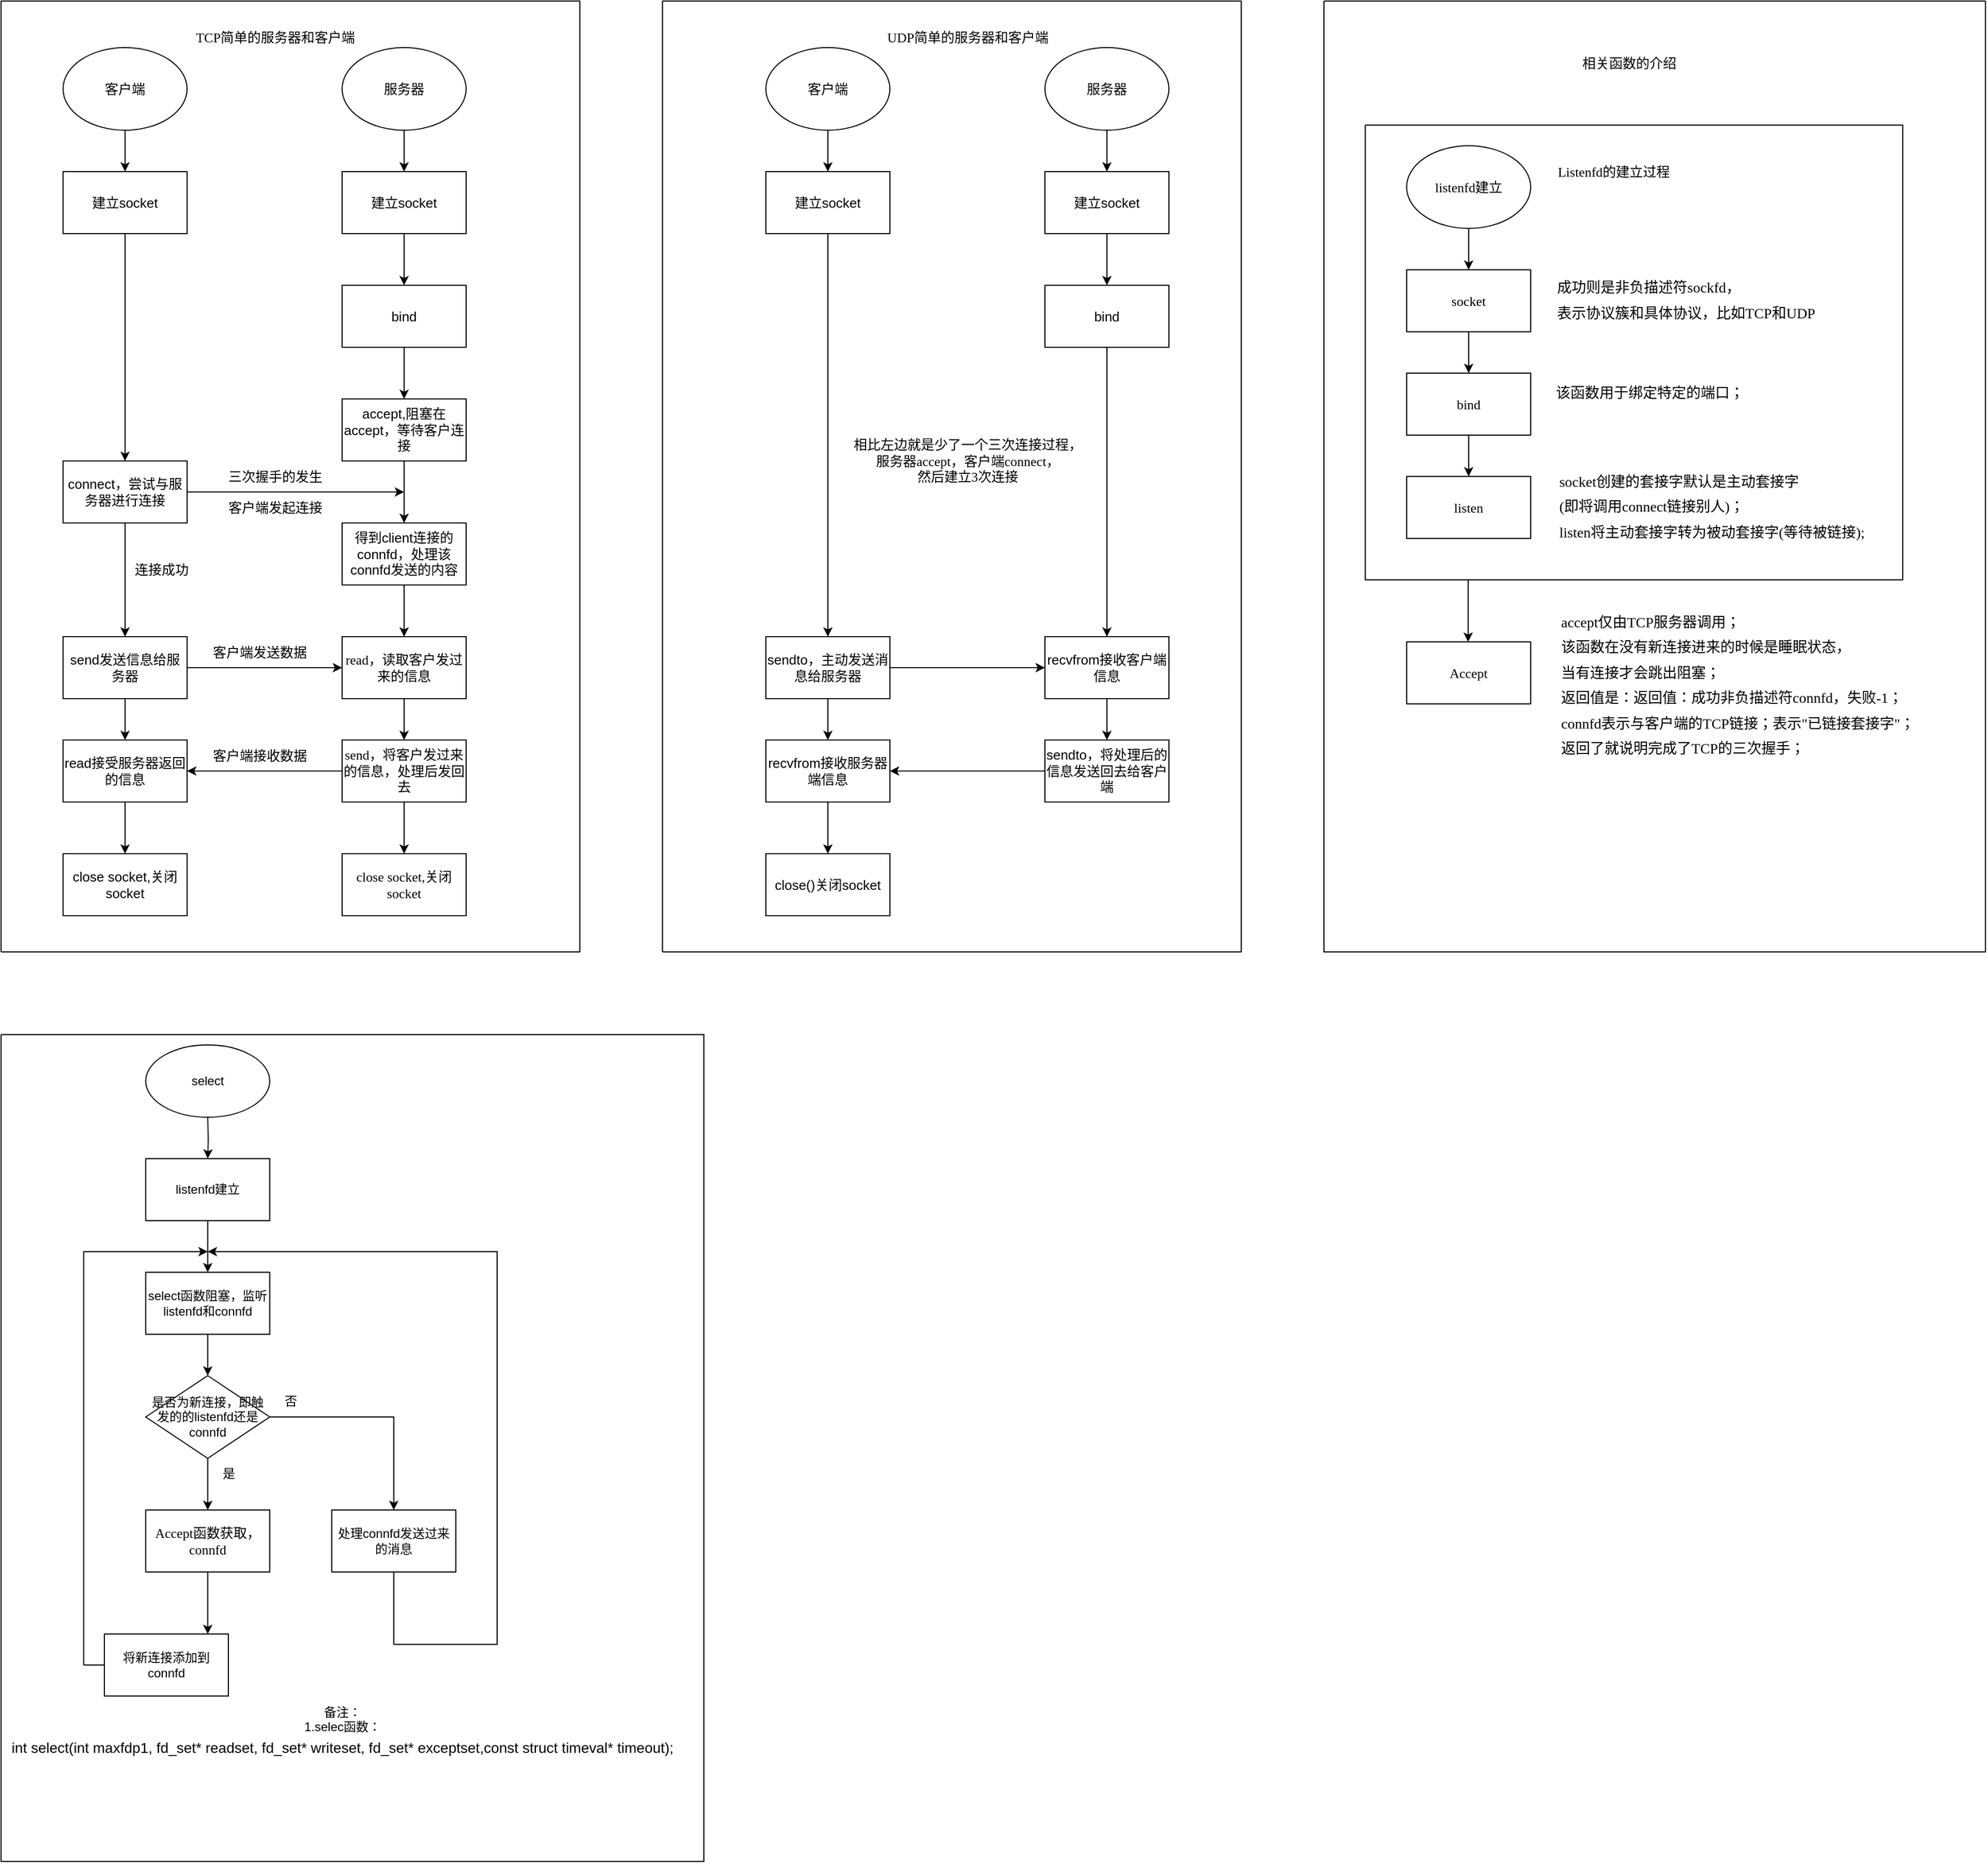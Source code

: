 <mxfile version="20.8.20" type="github">
  <diagram name="第 1 页" id="3tS3NE0jxbSOC0BookcE">
    <mxGraphModel dx="1434" dy="764" grid="1" gridSize="10" guides="1" tooltips="1" connect="1" arrows="1" fold="1" page="1" pageScale="1" pageWidth="2339" pageHeight="3300" math="0" shadow="0">
      <root>
        <mxCell id="0" />
        <mxCell id="1" parent="0" />
        <mxCell id="ZRNS-KBWd8ZVCZ68WGnK-3" value="" style="edgeStyle=orthogonalEdgeStyle;rounded=0;orthogonalLoop=1;jettySize=auto;html=1;fontSize=13;" parent="1" source="ZRNS-KBWd8ZVCZ68WGnK-1" target="ZRNS-KBWd8ZVCZ68WGnK-2" edge="1">
          <mxGeometry relative="1" as="geometry" />
        </mxCell>
        <mxCell id="ZRNS-KBWd8ZVCZ68WGnK-1" value="客户端" style="ellipse;whiteSpace=wrap;html=1;fontSize=13;" parent="1" vertex="1">
          <mxGeometry x="100" y="85" width="120" height="80" as="geometry" />
        </mxCell>
        <mxCell id="ZRNS-KBWd8ZVCZ68WGnK-5" value="" style="edgeStyle=orthogonalEdgeStyle;rounded=0;orthogonalLoop=1;jettySize=auto;html=1;fontSize=13;" parent="1" source="ZRNS-KBWd8ZVCZ68WGnK-2" target="ZRNS-KBWd8ZVCZ68WGnK-4" edge="1">
          <mxGeometry relative="1" as="geometry" />
        </mxCell>
        <mxCell id="ZRNS-KBWd8ZVCZ68WGnK-2" value="建立socket" style="whiteSpace=wrap;html=1;fontSize=13;" parent="1" vertex="1">
          <mxGeometry x="100" y="205" width="120" height="60" as="geometry" />
        </mxCell>
        <mxCell id="ZRNS-KBWd8ZVCZ68WGnK-7" value="" style="edgeStyle=orthogonalEdgeStyle;rounded=0;orthogonalLoop=1;jettySize=auto;html=1;fontSize=13;" parent="1" source="ZRNS-KBWd8ZVCZ68WGnK-4" target="ZRNS-KBWd8ZVCZ68WGnK-6" edge="1">
          <mxGeometry relative="1" as="geometry" />
        </mxCell>
        <mxCell id="ZRNS-KBWd8ZVCZ68WGnK-47" style="edgeStyle=orthogonalEdgeStyle;rounded=0;orthogonalLoop=1;jettySize=auto;html=1;fontFamily=Verdana;fontSize=13;" parent="1" source="ZRNS-KBWd8ZVCZ68WGnK-4" edge="1">
          <mxGeometry relative="1" as="geometry">
            <mxPoint x="430" y="515" as="targetPoint" />
            <Array as="points">
              <mxPoint x="410" y="515" />
              <mxPoint x="410" y="515" />
            </Array>
          </mxGeometry>
        </mxCell>
        <mxCell id="ZRNS-KBWd8ZVCZ68WGnK-4" value="connect，尝试与服务器进行连接" style="whiteSpace=wrap;html=1;fontSize=13;" parent="1" vertex="1">
          <mxGeometry x="100" y="485" width="120" height="60" as="geometry" />
        </mxCell>
        <mxCell id="ZRNS-KBWd8ZVCZ68WGnK-9" value="" style="edgeStyle=orthogonalEdgeStyle;rounded=0;orthogonalLoop=1;jettySize=auto;html=1;fontSize=13;" parent="1" source="ZRNS-KBWd8ZVCZ68WGnK-6" target="ZRNS-KBWd8ZVCZ68WGnK-8" edge="1">
          <mxGeometry relative="1" as="geometry" />
        </mxCell>
        <mxCell id="ZRNS-KBWd8ZVCZ68WGnK-51" style="edgeStyle=orthogonalEdgeStyle;rounded=0;orthogonalLoop=1;jettySize=auto;html=1;fontFamily=Verdana;fontSize=13;" parent="1" source="ZRNS-KBWd8ZVCZ68WGnK-6" target="ZRNS-KBWd8ZVCZ68WGnK-44" edge="1">
          <mxGeometry relative="1" as="geometry" />
        </mxCell>
        <mxCell id="ZRNS-KBWd8ZVCZ68WGnK-6" value="send发送信息给服务器" style="whiteSpace=wrap;html=1;fontSize=13;" parent="1" vertex="1">
          <mxGeometry x="100" y="655" width="120" height="60" as="geometry" />
        </mxCell>
        <mxCell id="ZRNS-KBWd8ZVCZ68WGnK-58" value="" style="edgeStyle=orthogonalEdgeStyle;rounded=0;orthogonalLoop=1;jettySize=auto;html=1;fontFamily=Verdana;fontSize=13;" parent="1" source="ZRNS-KBWd8ZVCZ68WGnK-8" target="ZRNS-KBWd8ZVCZ68WGnK-57" edge="1">
          <mxGeometry relative="1" as="geometry" />
        </mxCell>
        <mxCell id="ZRNS-KBWd8ZVCZ68WGnK-8" value="read接受服务器返回的信息" style="whiteSpace=wrap;html=1;fontSize=13;" parent="1" vertex="1">
          <mxGeometry x="100" y="755" width="120" height="60" as="geometry" />
        </mxCell>
        <mxCell id="ZRNS-KBWd8ZVCZ68WGnK-12" value="" style="edgeStyle=orthogonalEdgeStyle;rounded=0;orthogonalLoop=1;jettySize=auto;html=1;fontSize=13;" parent="1" source="ZRNS-KBWd8ZVCZ68WGnK-10" target="ZRNS-KBWd8ZVCZ68WGnK-11" edge="1">
          <mxGeometry relative="1" as="geometry" />
        </mxCell>
        <mxCell id="ZRNS-KBWd8ZVCZ68WGnK-10" value="服务器" style="ellipse;whiteSpace=wrap;html=1;fontSize=13;" parent="1" vertex="1">
          <mxGeometry x="370" y="85" width="120" height="80" as="geometry" />
        </mxCell>
        <mxCell id="ZRNS-KBWd8ZVCZ68WGnK-14" value="" style="edgeStyle=orthogonalEdgeStyle;rounded=0;orthogonalLoop=1;jettySize=auto;html=1;fontSize=13;" parent="1" source="ZRNS-KBWd8ZVCZ68WGnK-11" target="ZRNS-KBWd8ZVCZ68WGnK-13" edge="1">
          <mxGeometry relative="1" as="geometry" />
        </mxCell>
        <mxCell id="ZRNS-KBWd8ZVCZ68WGnK-11" value="建立socket" style="whiteSpace=wrap;html=1;fontSize=13;" parent="1" vertex="1">
          <mxGeometry x="370" y="205" width="120" height="60" as="geometry" />
        </mxCell>
        <mxCell id="ZRNS-KBWd8ZVCZ68WGnK-16" value="" style="edgeStyle=orthogonalEdgeStyle;rounded=0;orthogonalLoop=1;jettySize=auto;html=1;fontSize=13;" parent="1" source="ZRNS-KBWd8ZVCZ68WGnK-13" target="ZRNS-KBWd8ZVCZ68WGnK-15" edge="1">
          <mxGeometry relative="1" as="geometry" />
        </mxCell>
        <mxCell id="ZRNS-KBWd8ZVCZ68WGnK-13" value="bind" style="whiteSpace=wrap;html=1;fontSize=13;" parent="1" vertex="1">
          <mxGeometry x="370" y="315" width="120" height="60" as="geometry" />
        </mxCell>
        <mxCell id="ZRNS-KBWd8ZVCZ68WGnK-37" value="" style="edgeStyle=orthogonalEdgeStyle;rounded=0;orthogonalLoop=1;jettySize=auto;html=1;fontSize=13;" parent="1" source="ZRNS-KBWd8ZVCZ68WGnK-15" target="ZRNS-KBWd8ZVCZ68WGnK-36" edge="1">
          <mxGeometry relative="1" as="geometry">
            <Array as="points">
              <mxPoint x="430" y="495" />
              <mxPoint x="430" y="495" />
            </Array>
          </mxGeometry>
        </mxCell>
        <mxCell id="ZRNS-KBWd8ZVCZ68WGnK-15" value="accept,阻塞在accept，等待客户连接" style="whiteSpace=wrap;html=1;fontSize=13;" parent="1" vertex="1">
          <mxGeometry x="370" y="425" width="120" height="60" as="geometry" />
        </mxCell>
        <mxCell id="ZRNS-KBWd8ZVCZ68WGnK-32" value="客户端发起连接" style="text;html=1;align=center;verticalAlign=middle;resizable=0;points=[];autosize=1;strokeColor=none;fillColor=none;fontSize=13;" parent="1" vertex="1">
          <mxGeometry x="250" y="515" width="110" height="30" as="geometry" />
        </mxCell>
        <mxCell id="ZRNS-KBWd8ZVCZ68WGnK-40" value="" style="edgeStyle=orthogonalEdgeStyle;rounded=0;orthogonalLoop=1;jettySize=auto;html=1;entryX=0.5;entryY=0;entryDx=0;entryDy=0;fontSize=13;" parent="1" source="ZRNS-KBWd8ZVCZ68WGnK-36" target="ZRNS-KBWd8ZVCZ68WGnK-44" edge="1">
          <mxGeometry relative="1" as="geometry">
            <mxPoint x="430" y="675" as="targetPoint" />
          </mxGeometry>
        </mxCell>
        <mxCell id="ZRNS-KBWd8ZVCZ68WGnK-36" value="得到client连接的connfd，处理该connfd发送的内容" style="whiteSpace=wrap;html=1;fontSize=13;" parent="1" vertex="1">
          <mxGeometry x="370" y="545" width="120" height="60" as="geometry" />
        </mxCell>
        <mxCell id="ZRNS-KBWd8ZVCZ68WGnK-46" value="" style="edgeStyle=orthogonalEdgeStyle;rounded=0;orthogonalLoop=1;jettySize=auto;html=1;fontFamily=Verdana;fontSize=13;" parent="1" source="ZRNS-KBWd8ZVCZ68WGnK-44" target="ZRNS-KBWd8ZVCZ68WGnK-45" edge="1">
          <mxGeometry relative="1" as="geometry" />
        </mxCell>
        <mxCell id="ZRNS-KBWd8ZVCZ68WGnK-44" value="read，读取客户发过来的信息" style="rounded=0;whiteSpace=wrap;html=1;fontFamily=Verdana;fontSize=13;" parent="1" vertex="1">
          <mxGeometry x="370" y="655" width="120" height="60" as="geometry" />
        </mxCell>
        <mxCell id="ZRNS-KBWd8ZVCZ68WGnK-52" style="edgeStyle=orthogonalEdgeStyle;rounded=0;orthogonalLoop=1;jettySize=auto;html=1;entryX=1;entryY=0.5;entryDx=0;entryDy=0;fontFamily=Verdana;fontSize=13;" parent="1" source="ZRNS-KBWd8ZVCZ68WGnK-45" target="ZRNS-KBWd8ZVCZ68WGnK-8" edge="1">
          <mxGeometry relative="1" as="geometry" />
        </mxCell>
        <mxCell id="ZRNS-KBWd8ZVCZ68WGnK-56" value="" style="edgeStyle=orthogonalEdgeStyle;rounded=0;orthogonalLoop=1;jettySize=auto;html=1;fontFamily=Verdana;fontSize=13;" parent="1" source="ZRNS-KBWd8ZVCZ68WGnK-45" target="ZRNS-KBWd8ZVCZ68WGnK-55" edge="1">
          <mxGeometry relative="1" as="geometry" />
        </mxCell>
        <mxCell id="ZRNS-KBWd8ZVCZ68WGnK-45" value="send，将客户发过来的信息，处理后发回去" style="whiteSpace=wrap;html=1;fontFamily=Verdana;rounded=0;fontSize=13;" parent="1" vertex="1">
          <mxGeometry x="370" y="755" width="120" height="60" as="geometry" />
        </mxCell>
        <mxCell id="ZRNS-KBWd8ZVCZ68WGnK-49" value="三次握手的发生" style="text;html=1;align=center;verticalAlign=middle;resizable=0;points=[];autosize=1;strokeColor=none;fillColor=none;fontFamily=Verdana;fontSize=13;" parent="1" vertex="1">
          <mxGeometry x="250" y="485" width="110" height="30" as="geometry" />
        </mxCell>
        <mxCell id="ZRNS-KBWd8ZVCZ68WGnK-50" value="连接成功" style="text;html=1;align=center;verticalAlign=middle;resizable=0;points=[];autosize=1;strokeColor=none;fillColor=none;fontFamily=Verdana;fontSize=13;" parent="1" vertex="1">
          <mxGeometry x="155" y="575" width="80" height="30" as="geometry" />
        </mxCell>
        <mxCell id="ZRNS-KBWd8ZVCZ68WGnK-53" value="客户端发送数据" style="text;html=1;align=center;verticalAlign=middle;resizable=0;points=[];autosize=1;strokeColor=none;fillColor=none;fontFamily=Verdana;fontSize=13;" parent="1" vertex="1">
          <mxGeometry x="235" y="655" width="110" height="30" as="geometry" />
        </mxCell>
        <mxCell id="ZRNS-KBWd8ZVCZ68WGnK-54" value="客户端接收数据" style="text;html=1;align=center;verticalAlign=middle;resizable=0;points=[];autosize=1;strokeColor=none;fillColor=none;fontFamily=Verdana;fontSize=13;" parent="1" vertex="1">
          <mxGeometry x="235" y="755" width="110" height="30" as="geometry" />
        </mxCell>
        <mxCell id="ZRNS-KBWd8ZVCZ68WGnK-55" value="close socket,关闭socket" style="whiteSpace=wrap;html=1;fontFamily=Verdana;rounded=0;fontSize=13;" parent="1" vertex="1">
          <mxGeometry x="370" y="865" width="120" height="60" as="geometry" />
        </mxCell>
        <mxCell id="ZRNS-KBWd8ZVCZ68WGnK-57" value="close socket,关闭socket" style="whiteSpace=wrap;html=1;fontSize=13;" parent="1" vertex="1">
          <mxGeometry x="100" y="865" width="120" height="60" as="geometry" />
        </mxCell>
        <mxCell id="ZRNS-KBWd8ZVCZ68WGnK-59" value="TCP简单的服务器和客户端" style="text;html=1;align=center;verticalAlign=middle;resizable=0;points=[];autosize=1;strokeColor=none;fillColor=none;fontFamily=Verdana;fontSize=13;" parent="1" vertex="1">
          <mxGeometry x="215" y="60" width="180" height="30" as="geometry" />
        </mxCell>
        <mxCell id="ZRNS-KBWd8ZVCZ68WGnK-74" value="" style="endArrow=none;html=1;rounded=0;fontFamily=Verdana;fontSize=13;" parent="1" edge="1">
          <mxGeometry width="50" height="50" relative="1" as="geometry">
            <mxPoint x="40" y="960" as="sourcePoint" />
            <mxPoint x="40" y="960" as="targetPoint" />
            <Array as="points">
              <mxPoint x="40" y="40" />
              <mxPoint x="600" y="40" />
              <mxPoint x="600" y="960" />
            </Array>
          </mxGeometry>
        </mxCell>
        <mxCell id="ZRNS-KBWd8ZVCZ68WGnK-82" value="UDP简单的服务器和客户端" style="text;html=1;align=center;verticalAlign=middle;resizable=0;points=[];autosize=1;strokeColor=none;fillColor=none;fontFamily=Verdana;fontSize=13;" parent="1" vertex="1">
          <mxGeometry x="885" y="60" width="180" height="30" as="geometry" />
        </mxCell>
        <mxCell id="ZRNS-KBWd8ZVCZ68WGnK-87" value="" style="edgeStyle=orthogonalEdgeStyle;rounded=0;orthogonalLoop=1;jettySize=auto;html=1;fontFamily=Verdana;fontSize=13;" parent="1" source="ZRNS-KBWd8ZVCZ68WGnK-84" target="ZRNS-KBWd8ZVCZ68WGnK-86" edge="1">
          <mxGeometry relative="1" as="geometry" />
        </mxCell>
        <mxCell id="ZRNS-KBWd8ZVCZ68WGnK-84" value="客户端" style="ellipse;whiteSpace=wrap;html=1;fontSize=13;" parent="1" vertex="1">
          <mxGeometry x="780" y="85" width="120" height="80" as="geometry" />
        </mxCell>
        <mxCell id="ZRNS-KBWd8ZVCZ68WGnK-89" value="" style="edgeStyle=orthogonalEdgeStyle;rounded=0;orthogonalLoop=1;jettySize=auto;html=1;fontFamily=Verdana;fontSize=13;" parent="1" source="ZRNS-KBWd8ZVCZ68WGnK-85" target="ZRNS-KBWd8ZVCZ68WGnK-88" edge="1">
          <mxGeometry relative="1" as="geometry" />
        </mxCell>
        <mxCell id="ZRNS-KBWd8ZVCZ68WGnK-85" value="服务器" style="ellipse;whiteSpace=wrap;html=1;fontSize=13;" parent="1" vertex="1">
          <mxGeometry x="1050" y="85" width="120" height="80" as="geometry" />
        </mxCell>
        <mxCell id="ZRNS-KBWd8ZVCZ68WGnK-102" value="" style="edgeStyle=orthogonalEdgeStyle;rounded=0;orthogonalLoop=1;jettySize=auto;html=1;fontFamily=Verdana;fontSize=13;" parent="1" source="ZRNS-KBWd8ZVCZ68WGnK-86" target="ZRNS-KBWd8ZVCZ68WGnK-101" edge="1">
          <mxGeometry relative="1" as="geometry" />
        </mxCell>
        <mxCell id="ZRNS-KBWd8ZVCZ68WGnK-86" value="建立socket" style="whiteSpace=wrap;html=1;fontSize=13;" parent="1" vertex="1">
          <mxGeometry x="780" y="205" width="120" height="60" as="geometry" />
        </mxCell>
        <mxCell id="ZRNS-KBWd8ZVCZ68WGnK-93" value="" style="edgeStyle=orthogonalEdgeStyle;rounded=0;orthogonalLoop=1;jettySize=auto;html=1;fontFamily=Verdana;fontSize=13;" parent="1" source="ZRNS-KBWd8ZVCZ68WGnK-88" target="ZRNS-KBWd8ZVCZ68WGnK-92" edge="1">
          <mxGeometry relative="1" as="geometry" />
        </mxCell>
        <mxCell id="ZRNS-KBWd8ZVCZ68WGnK-88" value="建立socket" style="whiteSpace=wrap;html=1;fontSize=13;" parent="1" vertex="1">
          <mxGeometry x="1050" y="205" width="120" height="60" as="geometry" />
        </mxCell>
        <mxCell id="ZRNS-KBWd8ZVCZ68WGnK-96" value="" style="edgeStyle=orthogonalEdgeStyle;rounded=0;orthogonalLoop=1;jettySize=auto;html=1;fontFamily=Verdana;fontSize=13;" parent="1" source="ZRNS-KBWd8ZVCZ68WGnK-92" target="ZRNS-KBWd8ZVCZ68WGnK-95" edge="1">
          <mxGeometry relative="1" as="geometry" />
        </mxCell>
        <mxCell id="ZRNS-KBWd8ZVCZ68WGnK-92" value="bind" style="whiteSpace=wrap;html=1;fontSize=13;" parent="1" vertex="1">
          <mxGeometry x="1050" y="315" width="120" height="60" as="geometry" />
        </mxCell>
        <mxCell id="ZRNS-KBWd8ZVCZ68WGnK-98" value="" style="edgeStyle=orthogonalEdgeStyle;rounded=0;orthogonalLoop=1;jettySize=auto;html=1;fontFamily=Verdana;fontSize=13;" parent="1" source="ZRNS-KBWd8ZVCZ68WGnK-95" target="ZRNS-KBWd8ZVCZ68WGnK-97" edge="1">
          <mxGeometry relative="1" as="geometry" />
        </mxCell>
        <mxCell id="ZRNS-KBWd8ZVCZ68WGnK-95" value="recvfrom接收客户端信息" style="whiteSpace=wrap;html=1;fontSize=13;" parent="1" vertex="1">
          <mxGeometry x="1050" y="655" width="120" height="60" as="geometry" />
        </mxCell>
        <mxCell id="ZRNS-KBWd8ZVCZ68WGnK-110" style="edgeStyle=orthogonalEdgeStyle;rounded=0;orthogonalLoop=1;jettySize=auto;html=1;entryX=1;entryY=0.5;entryDx=0;entryDy=0;fontFamily=Verdana;fontSize=13;" parent="1" source="ZRNS-KBWd8ZVCZ68WGnK-97" target="ZRNS-KBWd8ZVCZ68WGnK-106" edge="1">
          <mxGeometry relative="1" as="geometry" />
        </mxCell>
        <mxCell id="ZRNS-KBWd8ZVCZ68WGnK-97" value="sendto，将处理后的信息发送回去给客户端" style="whiteSpace=wrap;html=1;fontSize=13;" parent="1" vertex="1">
          <mxGeometry x="1050" y="755" width="120" height="60" as="geometry" />
        </mxCell>
        <mxCell id="ZRNS-KBWd8ZVCZ68WGnK-103" style="edgeStyle=orthogonalEdgeStyle;rounded=0;orthogonalLoop=1;jettySize=auto;html=1;entryX=0;entryY=0.5;entryDx=0;entryDy=0;fontFamily=Verdana;fontSize=13;" parent="1" target="ZRNS-KBWd8ZVCZ68WGnK-95" edge="1">
          <mxGeometry relative="1" as="geometry">
            <mxPoint x="900" y="655.0" as="sourcePoint" />
            <Array as="points">
              <mxPoint x="900" y="685" />
            </Array>
          </mxGeometry>
        </mxCell>
        <mxCell id="ZRNS-KBWd8ZVCZ68WGnK-107" value="" style="edgeStyle=orthogonalEdgeStyle;rounded=0;orthogonalLoop=1;jettySize=auto;html=1;fontFamily=Verdana;startArrow=none;fontSize=13;" parent="1" source="ZRNS-KBWd8ZVCZ68WGnK-101" target="ZRNS-KBWd8ZVCZ68WGnK-106" edge="1">
          <mxGeometry relative="1" as="geometry">
            <mxPoint x="840" y="685.0" as="sourcePoint" />
          </mxGeometry>
        </mxCell>
        <mxCell id="ZRNS-KBWd8ZVCZ68WGnK-109" value="" style="edgeStyle=orthogonalEdgeStyle;rounded=0;orthogonalLoop=1;jettySize=auto;html=1;fontFamily=Verdana;fontSize=13;" parent="1" source="ZRNS-KBWd8ZVCZ68WGnK-106" target="ZRNS-KBWd8ZVCZ68WGnK-108" edge="1">
          <mxGeometry relative="1" as="geometry" />
        </mxCell>
        <mxCell id="ZRNS-KBWd8ZVCZ68WGnK-106" value="recvfrom接收服务器端信息" style="whiteSpace=wrap;html=1;fontSize=13;" parent="1" vertex="1">
          <mxGeometry x="780" y="755" width="120" height="60" as="geometry" />
        </mxCell>
        <mxCell id="ZRNS-KBWd8ZVCZ68WGnK-108" value="close()关闭socket" style="whiteSpace=wrap;html=1;fontSize=13;" parent="1" vertex="1">
          <mxGeometry x="780" y="865" width="120" height="60" as="geometry" />
        </mxCell>
        <mxCell id="ZRNS-KBWd8ZVCZ68WGnK-101" value="sendto，主动发送消息给服务器" style="whiteSpace=wrap;html=1;fontSize=13;" parent="1" vertex="1">
          <mxGeometry x="780" y="655" width="120" height="60" as="geometry" />
        </mxCell>
        <mxCell id="ZRNS-KBWd8ZVCZ68WGnK-112" value="" style="endArrow=none;html=1;rounded=0;fontFamily=Verdana;fontSize=13;" parent="1" edge="1">
          <mxGeometry width="50" height="50" relative="1" as="geometry">
            <mxPoint x="680" y="960" as="sourcePoint" />
            <mxPoint x="680" y="960" as="targetPoint" />
            <Array as="points">
              <mxPoint x="680" y="40" />
              <mxPoint x="1240" y="40" />
              <mxPoint x="1240" y="960" />
            </Array>
          </mxGeometry>
        </mxCell>
        <mxCell id="ZRNS-KBWd8ZVCZ68WGnK-114" value="相比左边就是少了一个三次连接过程，&lt;br style=&quot;font-size: 13px;&quot;&gt;服务器accept，客户端connect，&lt;br style=&quot;font-size: 13px;&quot;&gt;然后建立3次连接" style="text;html=1;align=center;verticalAlign=middle;resizable=0;points=[];autosize=1;strokeColor=none;fillColor=none;fontFamily=Verdana;fontSize=13;" parent="1" vertex="1">
          <mxGeometry x="855" y="455" width="240" height="60" as="geometry" />
        </mxCell>
        <mxCell id="ZRNS-KBWd8ZVCZ68WGnK-121" value="" style="edgeStyle=orthogonalEdgeStyle;rounded=0;orthogonalLoop=1;jettySize=auto;html=1;fontFamily=Verdana;fontSize=13;" parent="1" source="ZRNS-KBWd8ZVCZ68WGnK-119" target="ZRNS-KBWd8ZVCZ68WGnK-120" edge="1">
          <mxGeometry relative="1" as="geometry" />
        </mxCell>
        <mxCell id="ZRNS-KBWd8ZVCZ68WGnK-119" value="listenfd建立" style="ellipse;whiteSpace=wrap;html=1;fontFamily=Verdana;fontSize=13;" parent="1" vertex="1">
          <mxGeometry x="1400" y="180" width="120" height="80" as="geometry" />
        </mxCell>
        <mxCell id="ZRNS-KBWd8ZVCZ68WGnK-123" value="" style="edgeStyle=orthogonalEdgeStyle;rounded=0;orthogonalLoop=1;jettySize=auto;html=1;fontFamily=Verdana;fontSize=13;" parent="1" source="ZRNS-KBWd8ZVCZ68WGnK-120" target="ZRNS-KBWd8ZVCZ68WGnK-122" edge="1">
          <mxGeometry relative="1" as="geometry" />
        </mxCell>
        <mxCell id="ZRNS-KBWd8ZVCZ68WGnK-120" value="socket" style="whiteSpace=wrap;html=1;fontSize=13;fontFamily=Verdana;" parent="1" vertex="1">
          <mxGeometry x="1400" y="300" width="120" height="60" as="geometry" />
        </mxCell>
        <mxCell id="ZRNS-KBWd8ZVCZ68WGnK-125" value="" style="edgeStyle=orthogonalEdgeStyle;rounded=0;orthogonalLoop=1;jettySize=auto;html=1;fontFamily=Verdana;fontSize=13;" parent="1" source="ZRNS-KBWd8ZVCZ68WGnK-122" target="ZRNS-KBWd8ZVCZ68WGnK-124" edge="1">
          <mxGeometry relative="1" as="geometry" />
        </mxCell>
        <mxCell id="ZRNS-KBWd8ZVCZ68WGnK-122" value="bind" style="whiteSpace=wrap;html=1;fontSize=13;fontFamily=Verdana;" parent="1" vertex="1">
          <mxGeometry x="1400" y="400" width="120" height="60" as="geometry" />
        </mxCell>
        <mxCell id="ZRNS-KBWd8ZVCZ68WGnK-124" value="listen" style="whiteSpace=wrap;html=1;fontSize=13;fontFamily=Verdana;" parent="1" vertex="1">
          <mxGeometry x="1400" y="500" width="120" height="60" as="geometry" />
        </mxCell>
        <mxCell id="ZRNS-KBWd8ZVCZ68WGnK-127" value="" style="endArrow=none;html=1;rounded=0;fontFamily=Verdana;fontSize=13;" parent="1" edge="1">
          <mxGeometry width="50" height="50" relative="1" as="geometry">
            <mxPoint x="1360" y="160" as="sourcePoint" />
            <mxPoint x="1360" y="160" as="targetPoint" />
            <Array as="points">
              <mxPoint x="1360" y="600" />
              <mxPoint x="1880" y="600" />
              <mxPoint x="1880" y="410" />
              <mxPoint x="1880" y="160" />
            </Array>
          </mxGeometry>
        </mxCell>
        <mxCell id="ZRNS-KBWd8ZVCZ68WGnK-143" value="" style="edgeStyle=orthogonalEdgeStyle;rounded=0;orthogonalLoop=1;jettySize=auto;html=1;" parent="1" target="ZRNS-KBWd8ZVCZ68WGnK-146" edge="1">
          <mxGeometry relative="1" as="geometry">
            <mxPoint x="240" y="1120" as="sourcePoint" />
          </mxGeometry>
        </mxCell>
        <mxCell id="ZRNS-KBWd8ZVCZ68WGnK-144" value="select" style="ellipse;whiteSpace=wrap;html=1;" parent="1" vertex="1">
          <mxGeometry x="180" y="1050" width="120" height="70" as="geometry" />
        </mxCell>
        <mxCell id="ZRNS-KBWd8ZVCZ68WGnK-145" value="" style="edgeStyle=orthogonalEdgeStyle;rounded=0;orthogonalLoop=1;jettySize=auto;html=1;" parent="1" source="ZRNS-KBWd8ZVCZ68WGnK-146" target="ZRNS-KBWd8ZVCZ68WGnK-148" edge="1">
          <mxGeometry relative="1" as="geometry" />
        </mxCell>
        <mxCell id="ZRNS-KBWd8ZVCZ68WGnK-146" value="listenfd建立" style="rounded=0;whiteSpace=wrap;html=1;" parent="1" vertex="1">
          <mxGeometry x="180" y="1160" width="120" height="60" as="geometry" />
        </mxCell>
        <mxCell id="ZRNS-KBWd8ZVCZ68WGnK-147" value="" style="edgeStyle=orthogonalEdgeStyle;rounded=0;orthogonalLoop=1;jettySize=auto;html=1;" parent="1" source="ZRNS-KBWd8ZVCZ68WGnK-148" target="ZRNS-KBWd8ZVCZ68WGnK-151" edge="1">
          <mxGeometry relative="1" as="geometry" />
        </mxCell>
        <mxCell id="ZRNS-KBWd8ZVCZ68WGnK-148" value="select函数阻塞，监听listenfd和connfd" style="rounded=0;whiteSpace=wrap;html=1;" parent="1" vertex="1">
          <mxGeometry x="180" y="1270" width="120" height="60" as="geometry" />
        </mxCell>
        <mxCell id="ZRNS-KBWd8ZVCZ68WGnK-149" value="" style="edgeStyle=orthogonalEdgeStyle;rounded=0;orthogonalLoop=1;jettySize=auto;html=1;" parent="1" source="ZRNS-KBWd8ZVCZ68WGnK-151" edge="1">
          <mxGeometry relative="1" as="geometry">
            <mxPoint x="240" y="1500" as="targetPoint" />
            <Array as="points">
              <mxPoint x="240" y="1470" />
              <mxPoint x="240" y="1470" />
            </Array>
          </mxGeometry>
        </mxCell>
        <mxCell id="ZRNS-KBWd8ZVCZ68WGnK-150" style="edgeStyle=orthogonalEdgeStyle;rounded=0;orthogonalLoop=1;jettySize=auto;html=1;entryX=0.5;entryY=0;entryDx=0;entryDy=0;" parent="1" source="ZRNS-KBWd8ZVCZ68WGnK-151" target="ZRNS-KBWd8ZVCZ68WGnK-155" edge="1">
          <mxGeometry relative="1" as="geometry">
            <Array as="points">
              <mxPoint x="420" y="1410" />
            </Array>
            <mxPoint x="420" y="1480" as="targetPoint" />
          </mxGeometry>
        </mxCell>
        <mxCell id="ZRNS-KBWd8ZVCZ68WGnK-151" value="是否为新连接，即触发的的listenfd还是connfd" style="rhombus;whiteSpace=wrap;html=1;rounded=0;" parent="1" vertex="1">
          <mxGeometry x="180" y="1370" width="120" height="80" as="geometry" />
        </mxCell>
        <mxCell id="ZRNS-KBWd8ZVCZ68WGnK-152" style="edgeStyle=orthogonalEdgeStyle;rounded=0;orthogonalLoop=1;jettySize=auto;html=1;" parent="1" edge="1">
          <mxGeometry relative="1" as="geometry">
            <mxPoint x="240" y="1250" as="targetPoint" />
            <Array as="points">
              <mxPoint x="120" y="1650" />
              <mxPoint x="120" y="1250" />
            </Array>
            <mxPoint x="180" y="1650" as="sourcePoint" />
          </mxGeometry>
        </mxCell>
        <mxCell id="ZRNS-KBWd8ZVCZ68WGnK-153" value="将新连接添加到connfd" style="whiteSpace=wrap;html=1;rounded=0;" parent="1" vertex="1">
          <mxGeometry x="140" y="1620" width="120" height="60" as="geometry" />
        </mxCell>
        <mxCell id="ZRNS-KBWd8ZVCZ68WGnK-154" style="edgeStyle=orthogonalEdgeStyle;rounded=0;orthogonalLoop=1;jettySize=auto;html=1;" parent="1" source="ZRNS-KBWd8ZVCZ68WGnK-155" edge="1">
          <mxGeometry relative="1" as="geometry">
            <mxPoint x="240" y="1250" as="targetPoint" />
            <Array as="points">
              <mxPoint x="420" y="1630" />
              <mxPoint x="520" y="1630" />
              <mxPoint x="520" y="1250" />
            </Array>
          </mxGeometry>
        </mxCell>
        <mxCell id="ZRNS-KBWd8ZVCZ68WGnK-155" value="处理connfd发送过来的消息" style="rounded=0;whiteSpace=wrap;html=1;" parent="1" vertex="1">
          <mxGeometry x="360" y="1500" width="120" height="60" as="geometry" />
        </mxCell>
        <mxCell id="ZRNS-KBWd8ZVCZ68WGnK-156" value="是" style="text;html=1;align=center;verticalAlign=middle;resizable=0;points=[];autosize=1;strokeColor=none;fillColor=none;" parent="1" vertex="1">
          <mxGeometry x="240.0" y="1450" width="40" height="30" as="geometry" />
        </mxCell>
        <mxCell id="ZRNS-KBWd8ZVCZ68WGnK-157" value="否" style="text;html=1;align=center;verticalAlign=middle;resizable=0;points=[];autosize=1;strokeColor=none;fillColor=none;" parent="1" vertex="1">
          <mxGeometry x="300.0" y="1380" width="40" height="30" as="geometry" />
        </mxCell>
        <mxCell id="ZRNS-KBWd8ZVCZ68WGnK-161" style="edgeStyle=orthogonalEdgeStyle;rounded=0;orthogonalLoop=1;jettySize=auto;html=1;entryX=0.5;entryY=0;entryDx=0;entryDy=0;fontFamily=Verdana;fontSize=13;" parent="1" source="ZRNS-KBWd8ZVCZ68WGnK-160" edge="1">
          <mxGeometry relative="1" as="geometry">
            <mxPoint x="240" y="1620" as="targetPoint" />
          </mxGeometry>
        </mxCell>
        <mxCell id="ZRNS-KBWd8ZVCZ68WGnK-160" value="Accept函数获取，connfd" style="rounded=0;whiteSpace=wrap;html=1;fontFamily=Verdana;fontSize=13;" parent="1" vertex="1">
          <mxGeometry x="180" y="1500" width="120" height="60" as="geometry" />
        </mxCell>
        <mxCell id="ZRNS-KBWd8ZVCZ68WGnK-162" value="&lt;div style=&quot;line-height: 1.75; font-size: 14px; text-align: left;&quot;&gt;成功则是非负描述符sockfd，&lt;/div&gt;&lt;div style=&quot;line-height: 1.75; font-size: 14px; text-align: left;&quot;&gt;表示协议簇和具体协议，比如TCP和UDP&lt;/div&gt;" style="text;html=1;align=center;verticalAlign=middle;resizable=0;points=[];autosize=1;strokeColor=none;fillColor=none;fontSize=13;fontFamily=Verdana;" parent="1" vertex="1">
          <mxGeometry x="1530" y="300" width="280" height="60" as="geometry" />
        </mxCell>
        <mxCell id="ZRNS-KBWd8ZVCZ68WGnK-163" value="&lt;div style=&quot;line-height: 1.75; font-size: 14px; text-align: left;&quot;&gt;该函数用于绑定特定的端口；&lt;/div&gt;" style="text;html=1;align=center;verticalAlign=middle;resizable=0;points=[];autosize=1;strokeColor=none;fillColor=none;fontSize=13;fontFamily=Verdana;" parent="1" vertex="1">
          <mxGeometry x="1530" y="400" width="210" height="40" as="geometry" />
        </mxCell>
        <mxCell id="ZRNS-KBWd8ZVCZ68WGnK-164" value="&lt;div style=&quot;line-height: 1.75; font-size: 14px; text-align: left;&quot;&gt;socket创建的套接字默认是主动套接字&lt;/div&gt;&lt;div style=&quot;line-height: 1.75; font-size: 14px; text-align: left;&quot;&gt;(即将调用connect链接别人)；&lt;/div&gt;&lt;div style=&quot;line-height: 1.75; font-size: 14px; text-align: left;&quot;&gt;listen将主动套接字转为被动套接字(等待被链接);&lt;/div&gt;" style="text;html=1;align=center;verticalAlign=middle;resizable=0;points=[];autosize=1;strokeColor=none;fillColor=none;fontSize=13;fontFamily=Verdana;" parent="1" vertex="1">
          <mxGeometry x="1530" y="485" width="330" height="90" as="geometry" />
        </mxCell>
        <mxCell id="ZRNS-KBWd8ZVCZ68WGnK-166" value="Listenfd的建立过程" style="text;html=1;align=center;verticalAlign=middle;resizable=0;points=[];autosize=1;strokeColor=none;fillColor=none;fontSize=13;fontFamily=Verdana;" parent="1" vertex="1">
          <mxGeometry x="1530" y="190" width="140" height="30" as="geometry" />
        </mxCell>
        <mxCell id="ZRNS-KBWd8ZVCZ68WGnK-169" value="" style="endArrow=classic;html=1;rounded=0;fontFamily=Verdana;fontSize=13;" parent="1" edge="1">
          <mxGeometry width="50" height="50" relative="1" as="geometry">
            <mxPoint x="1459.5" y="600" as="sourcePoint" />
            <mxPoint x="1459.5" y="660" as="targetPoint" />
          </mxGeometry>
        </mxCell>
        <mxCell id="ZRNS-KBWd8ZVCZ68WGnK-171" value="&lt;br&gt;&lt;div style=&quot;line-height: 1.75; font-size: 14px; text-align: left;&quot;&gt;accept仅由TCP服务器调用；&lt;/div&gt;&lt;div style=&quot;line-height: 1.75; font-size: 14px; text-align: left;&quot;&gt;该函数在没有新连接进来的时候是睡眠状态，&lt;/div&gt;&lt;div style=&quot;line-height: 1.75; font-size: 14px; text-align: left;&quot;&gt;当有连接才会跳出阻塞；&lt;/div&gt;&lt;div style=&quot;line-height: 1.75; font-size: 14px; text-align: left;&quot;&gt;返回值是：返回值：成功非负描述符connfd，失败-1；&lt;/div&gt;&lt;div style=&quot;line-height: 1.75; font-size: 14px; text-align: left;&quot;&gt;connfd表示与客户端的TCP链接；表示&quot;已链接套接字&quot;；&lt;/div&gt;&lt;div style=&quot;line-height: 1.75; font-size: 14px; text-align: left;&quot;&gt;返回了就说明完成了TCP的三次握手；&lt;/div&gt;" style="text;html=1;align=center;verticalAlign=middle;resizable=0;points=[];autosize=1;strokeColor=none;fillColor=none;fontSize=13;fontFamily=Verdana;" parent="1" vertex="1">
          <mxGeometry x="1530" y="605" width="380" height="180" as="geometry" />
        </mxCell>
        <mxCell id="ZRNS-KBWd8ZVCZ68WGnK-172" value="" style="endArrow=none;html=1;rounded=0;fontFamily=Verdana;fontSize=13;" parent="1" edge="1">
          <mxGeometry width="50" height="50" relative="1" as="geometry">
            <mxPoint x="1320" y="40" as="sourcePoint" />
            <mxPoint x="1320" y="40" as="targetPoint" />
            <Array as="points">
              <mxPoint x="1320" y="960" />
              <mxPoint x="1960" y="960" />
              <mxPoint x="1960" y="40" />
            </Array>
          </mxGeometry>
        </mxCell>
        <mxCell id="ZRNS-KBWd8ZVCZ68WGnK-174" value="Accept" style="whiteSpace=wrap;html=1;fontSize=13;fontFamily=Verdana;" parent="1" vertex="1">
          <mxGeometry x="1400" y="660" width="120" height="60" as="geometry" />
        </mxCell>
        <mxCell id="ZRNS-KBWd8ZVCZ68WGnK-175" value="相关函数的介绍" style="text;html=1;align=center;verticalAlign=middle;resizable=0;points=[];autosize=1;strokeColor=none;fillColor=none;fontSize=13;fontFamily=Verdana;" parent="1" vertex="1">
          <mxGeometry x="1560" y="85" width="110" height="30" as="geometry" />
        </mxCell>
        <mxCell id="ZRNS-KBWd8ZVCZ68WGnK-177" value="" style="endArrow=none;html=1;rounded=0;fontFamily=Verdana;fontSize=13;" parent="1" edge="1">
          <mxGeometry width="50" height="50" relative="1" as="geometry">
            <mxPoint x="40" y="1040" as="sourcePoint" />
            <mxPoint x="40" y="1040" as="targetPoint" />
            <Array as="points">
              <mxPoint x="40" y="1840" />
              <mxPoint x="720" y="1840" />
              <mxPoint x="720" y="1040" />
            </Array>
          </mxGeometry>
        </mxCell>
        <mxCell id="1raRozILUYv7EW11ZRnK-1" value="备注：&lt;br&gt;1.selec函数：&lt;br&gt;&lt;div style=&quot;line-height: 1.75; font-size: 14px; text-align: left;&quot;&gt;int select(int maxfdp1, fd_set* readset, fd_set* writeset, fd_set* exceptset,const struct timeval* timeout);&lt;/div&gt;" style="text;html=1;align=center;verticalAlign=middle;resizable=0;points=[];autosize=1;strokeColor=none;fillColor=none;" vertex="1" parent="1">
          <mxGeometry x="40" y="1680" width="660" height="70" as="geometry" />
        </mxCell>
      </root>
    </mxGraphModel>
  </diagram>
</mxfile>

